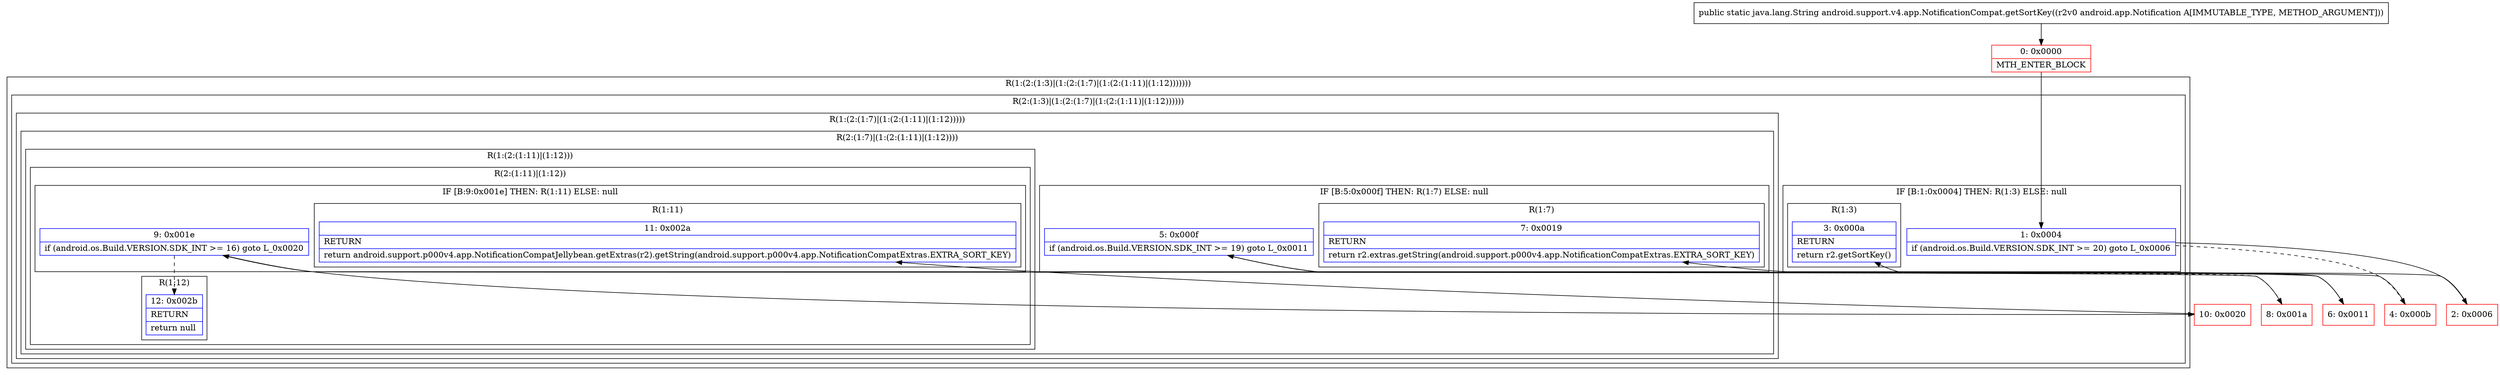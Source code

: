 digraph "CFG forandroid.support.v4.app.NotificationCompat.getSortKey(Landroid\/app\/Notification;)Ljava\/lang\/String;" {
subgraph cluster_Region_2111273489 {
label = "R(1:(2:(1:3)|(1:(2:(1:7)|(1:(2:(1:11)|(1:12)))))))";
node [shape=record,color=blue];
subgraph cluster_Region_1691248356 {
label = "R(2:(1:3)|(1:(2:(1:7)|(1:(2:(1:11)|(1:12))))))";
node [shape=record,color=blue];
subgraph cluster_IfRegion_1856094428 {
label = "IF [B:1:0x0004] THEN: R(1:3) ELSE: null";
node [shape=record,color=blue];
Node_1 [shape=record,label="{1\:\ 0x0004|if (android.os.Build.VERSION.SDK_INT \>= 20) goto L_0x0006\l}"];
subgraph cluster_Region_1247895342 {
label = "R(1:3)";
node [shape=record,color=blue];
Node_3 [shape=record,label="{3\:\ 0x000a|RETURN\l|return r2.getSortKey()\l}"];
}
}
subgraph cluster_Region_211854209 {
label = "R(1:(2:(1:7)|(1:(2:(1:11)|(1:12)))))";
node [shape=record,color=blue];
subgraph cluster_Region_466488759 {
label = "R(2:(1:7)|(1:(2:(1:11)|(1:12))))";
node [shape=record,color=blue];
subgraph cluster_IfRegion_2064222514 {
label = "IF [B:5:0x000f] THEN: R(1:7) ELSE: null";
node [shape=record,color=blue];
Node_5 [shape=record,label="{5\:\ 0x000f|if (android.os.Build.VERSION.SDK_INT \>= 19) goto L_0x0011\l}"];
subgraph cluster_Region_1003565394 {
label = "R(1:7)";
node [shape=record,color=blue];
Node_7 [shape=record,label="{7\:\ 0x0019|RETURN\l|return r2.extras.getString(android.support.p000v4.app.NotificationCompatExtras.EXTRA_SORT_KEY)\l}"];
}
}
subgraph cluster_Region_853811458 {
label = "R(1:(2:(1:11)|(1:12)))";
node [shape=record,color=blue];
subgraph cluster_Region_1496064348 {
label = "R(2:(1:11)|(1:12))";
node [shape=record,color=blue];
subgraph cluster_IfRegion_1851482962 {
label = "IF [B:9:0x001e] THEN: R(1:11) ELSE: null";
node [shape=record,color=blue];
Node_9 [shape=record,label="{9\:\ 0x001e|if (android.os.Build.VERSION.SDK_INT \>= 16) goto L_0x0020\l}"];
subgraph cluster_Region_1555203178 {
label = "R(1:11)";
node [shape=record,color=blue];
Node_11 [shape=record,label="{11\:\ 0x002a|RETURN\l|return android.support.p000v4.app.NotificationCompatJellybean.getExtras(r2).getString(android.support.p000v4.app.NotificationCompatExtras.EXTRA_SORT_KEY)\l}"];
}
}
subgraph cluster_Region_1338856143 {
label = "R(1:12)";
node [shape=record,color=blue];
Node_12 [shape=record,label="{12\:\ 0x002b|RETURN\l|return null\l}"];
}
}
}
}
}
}
}
Node_0 [shape=record,color=red,label="{0\:\ 0x0000|MTH_ENTER_BLOCK\l}"];
Node_2 [shape=record,color=red,label="{2\:\ 0x0006}"];
Node_4 [shape=record,color=red,label="{4\:\ 0x000b}"];
Node_6 [shape=record,color=red,label="{6\:\ 0x0011}"];
Node_8 [shape=record,color=red,label="{8\:\ 0x001a}"];
Node_10 [shape=record,color=red,label="{10\:\ 0x0020}"];
MethodNode[shape=record,label="{public static java.lang.String android.support.v4.app.NotificationCompat.getSortKey((r2v0 android.app.Notification A[IMMUTABLE_TYPE, METHOD_ARGUMENT])) }"];
MethodNode -> Node_0;
Node_1 -> Node_2;
Node_1 -> Node_4[style=dashed];
Node_5 -> Node_6;
Node_5 -> Node_8[style=dashed];
Node_9 -> Node_10;
Node_9 -> Node_12[style=dashed];
Node_0 -> Node_1;
Node_2 -> Node_3;
Node_4 -> Node_5;
Node_6 -> Node_7;
Node_8 -> Node_9;
Node_10 -> Node_11;
}

